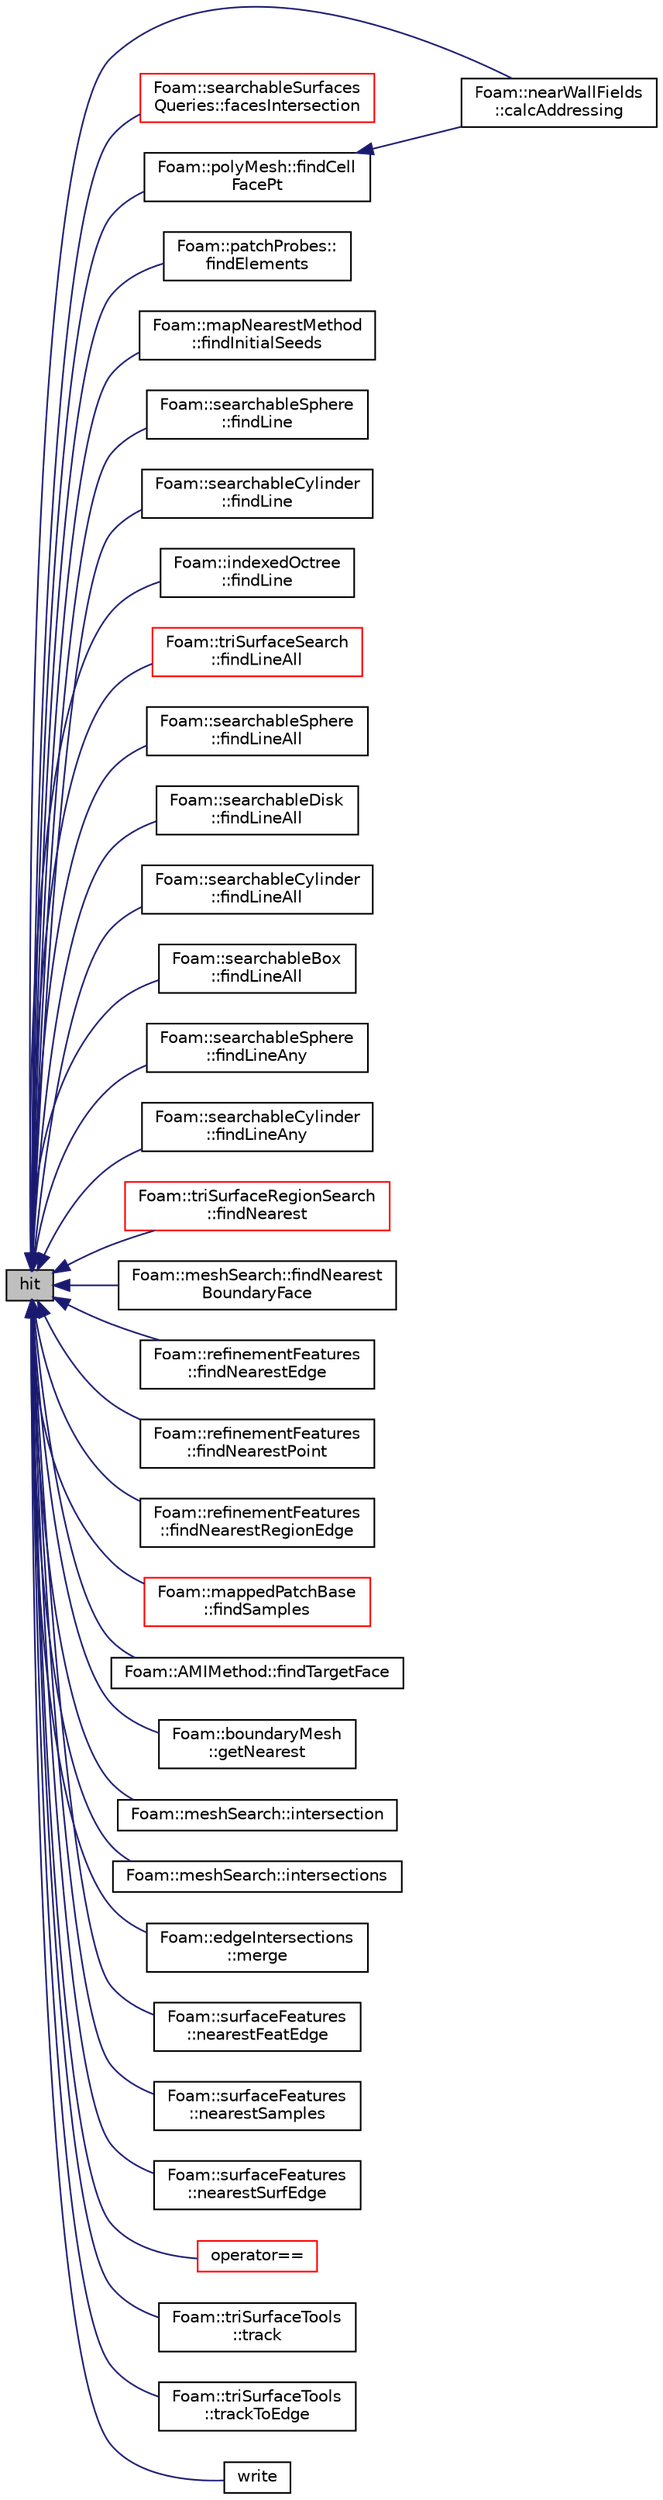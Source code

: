 digraph "hit"
{
  bgcolor="transparent";
  edge [fontname="Helvetica",fontsize="10",labelfontname="Helvetica",labelfontsize="10"];
  node [fontname="Helvetica",fontsize="10",shape=record];
  rankdir="LR";
  Node1 [label="hit",height=0.2,width=0.4,color="black", fillcolor="grey75", style="filled", fontcolor="black"];
  Node1 -> Node2 [dir="back",color="midnightblue",fontsize="10",style="solid",fontname="Helvetica"];
  Node2 [label="Foam::nearWallFields\l::calcAddressing",height=0.2,width=0.4,color="black",URL="$a01580.html#a7097a017d4eac4116d58a3cdbf507891",tooltip="Calculate addressing from cells back to patch faces. "];
  Node1 -> Node3 [dir="back",color="midnightblue",fontsize="10",style="solid",fontname="Helvetica"];
  Node3 [label="Foam::searchableSurfaces\lQueries::facesIntersection",height=0.2,width=0.4,color="red",URL="$a02265.html#acb9d482795efa8a31d55d0234edd47db",tooltip="Calculate point which is on a set of surfaces. WIP. "];
  Node1 -> Node4 [dir="back",color="midnightblue",fontsize="10",style="solid",fontname="Helvetica"];
  Node4 [label="Foam::polyMesh::findCell\lFacePt",height=0.2,width=0.4,color="black",URL="$a01916.html#a7fc563a56fa5a04c0c5a4c32a9669608",tooltip="Find the cell, tetFacei and tetPti for point p. "];
  Node4 -> Node2 [dir="back",color="midnightblue",fontsize="10",style="solid",fontname="Helvetica"];
  Node1 -> Node5 [dir="back",color="midnightblue",fontsize="10",style="solid",fontname="Helvetica"];
  Node5 [label="Foam::patchProbes::\lfindElements",height=0.2,width=0.4,color="black",URL="$a01811.html#a852f621399b6ee1f3467e69a1d5fe8b4",tooltip="Find elements containing patchProbes. "];
  Node1 -> Node6 [dir="back",color="midnightblue",fontsize="10",style="solid",fontname="Helvetica"];
  Node6 [label="Foam::mapNearestMethod\l::findInitialSeeds",height=0.2,width=0.4,color="black",URL="$a01410.html#a2be5fd18fd6867dbc7ad181ed496a9fb",tooltip="Find indices of overlapping cells in src and tgt meshes - returns. "];
  Node1 -> Node7 [dir="back",color="midnightblue",fontsize="10",style="solid",fontname="Helvetica"];
  Node7 [label="Foam::searchableSphere\l::findLine",height=0.2,width=0.4,color="black",URL="$a02258.html#a099df5ddaf17545f9b58aeaceead2dab",tooltip="Find first intersection on segment from start to end. "];
  Node1 -> Node8 [dir="back",color="midnightblue",fontsize="10",style="solid",fontname="Helvetica"];
  Node8 [label="Foam::searchableCylinder\l::findLine",height=0.2,width=0.4,color="black",URL="$a02253.html#a099df5ddaf17545f9b58aeaceead2dab",tooltip="Find first intersection on segment from start to end. "];
  Node1 -> Node9 [dir="back",color="midnightblue",fontsize="10",style="solid",fontname="Helvetica"];
  Node9 [label="Foam::indexedOctree\l::findLine",height=0.2,width=0.4,color="black",URL="$a01054.html#a978a0dc911232f73db03506cdfa115d8"];
  Node1 -> Node10 [dir="back",color="midnightblue",fontsize="10",style="solid",fontname="Helvetica"];
  Node10 [label="Foam::triSurfaceSearch\l::findLineAll",height=0.2,width=0.4,color="red",URL="$a02688.html#a87377ad7cb41ac5234219d6c018f90cf",tooltip="Calculate all intersections from start to end. "];
  Node1 -> Node11 [dir="back",color="midnightblue",fontsize="10",style="solid",fontname="Helvetica"];
  Node11 [label="Foam::searchableSphere\l::findLineAll",height=0.2,width=0.4,color="black",URL="$a02258.html#a37e2ba98fcb9cf045c16104bf2083058",tooltip="Get all intersections in order from start to end. "];
  Node1 -> Node12 [dir="back",color="midnightblue",fontsize="10",style="solid",fontname="Helvetica"];
  Node12 [label="Foam::searchableDisk\l::findLineAll",height=0.2,width=0.4,color="black",URL="$a02254.html#a37e2ba98fcb9cf045c16104bf2083058",tooltip="Get all intersections in order from start to end. "];
  Node1 -> Node13 [dir="back",color="midnightblue",fontsize="10",style="solid",fontname="Helvetica"];
  Node13 [label="Foam::searchableCylinder\l::findLineAll",height=0.2,width=0.4,color="black",URL="$a02253.html#a37e2ba98fcb9cf045c16104bf2083058",tooltip="Get all intersections in order from start to end. "];
  Node1 -> Node14 [dir="back",color="midnightblue",fontsize="10",style="solid",fontname="Helvetica"];
  Node14 [label="Foam::searchableBox\l::findLineAll",height=0.2,width=0.4,color="black",URL="$a02251.html#a37e2ba98fcb9cf045c16104bf2083058",tooltip="Get all intersections in order from start to end. "];
  Node1 -> Node15 [dir="back",color="midnightblue",fontsize="10",style="solid",fontname="Helvetica"];
  Node15 [label="Foam::searchableSphere\l::findLineAny",height=0.2,width=0.4,color="black",URL="$a02258.html#ac65d782c6c6dd90c8a8f260986b64cf4",tooltip="Return any intersection on segment from start to end. "];
  Node1 -> Node16 [dir="back",color="midnightblue",fontsize="10",style="solid",fontname="Helvetica"];
  Node16 [label="Foam::searchableCylinder\l::findLineAny",height=0.2,width=0.4,color="black",URL="$a02253.html#ac65d782c6c6dd90c8a8f260986b64cf4",tooltip="Return any intersection on segment from start to end. "];
  Node1 -> Node17 [dir="back",color="midnightblue",fontsize="10",style="solid",fontname="Helvetica"];
  Node17 [label="Foam::triSurfaceRegionSearch\l::findNearest",height=0.2,width=0.4,color="red",URL="$a02687.html#a69bcd34d73a8f4c3073df951738cfc2a",tooltip="Find the nearest point on the surface out of the regions. "];
  Node1 -> Node18 [dir="back",color="midnightblue",fontsize="10",style="solid",fontname="Helvetica"];
  Node18 [label="Foam::meshSearch::findNearest\lBoundaryFace",height=0.2,width=0.4,color="black",URL="$a01470.html#aae94dae06cef275ce7518d882fc4c4a7",tooltip="Find nearest boundary face. "];
  Node1 -> Node19 [dir="back",color="midnightblue",fontsize="10",style="solid",fontname="Helvetica"];
  Node19 [label="Foam::refinementFeatures\l::findNearestEdge",height=0.2,width=0.4,color="black",URL="$a02111.html#a54a38a30d12368aeb05534de2e216f3d",tooltip="Find nearest point on nearest feature edge. Sets. "];
  Node1 -> Node20 [dir="back",color="midnightblue",fontsize="10",style="solid",fontname="Helvetica"];
  Node20 [label="Foam::refinementFeatures\l::findNearestPoint",height=0.2,width=0.4,color="black",URL="$a02111.html#af325395e896cf5a85e7d72a0c8c34735",tooltip="Find nearest feature point. Sets. "];
  Node1 -> Node21 [dir="back",color="midnightblue",fontsize="10",style="solid",fontname="Helvetica"];
  Node21 [label="Foam::refinementFeatures\l::findNearestRegionEdge",height=0.2,width=0.4,color="black",URL="$a02111.html#a3c1594dfe7daf51065b42d9a71f2305d",tooltip="Find nearest point on nearest region edge. Sets. "];
  Node1 -> Node22 [dir="back",color="midnightblue",fontsize="10",style="solid",fontname="Helvetica"];
  Node22 [label="Foam::mappedPatchBase\l::findSamples",height=0.2,width=0.4,color="red",URL="$a01420.html#af1dadf58aa8d06f7448d1859188f909d",tooltip="Find cells/faces containing samples. "];
  Node1 -> Node23 [dir="back",color="midnightblue",fontsize="10",style="solid",fontname="Helvetica"];
  Node23 [label="Foam::AMIMethod::findTargetFace",height=0.2,width=0.4,color="black",URL="$a00048.html#ab992758354ced7085f77d7d2f01e2741",tooltip="Find face on target patch that overlaps source face. "];
  Node1 -> Node24 [dir="back",color="midnightblue",fontsize="10",style="solid",fontname="Helvetica"];
  Node24 [label="Foam::boundaryMesh\l::getNearest",height=0.2,width=0.4,color="black",URL="$a00151.html#afc0c1d142df9fc42e5efffdf1f144d3a",tooltip="Get bMesh index of nearest face for every boundary face in. "];
  Node1 -> Node25 [dir="back",color="midnightblue",fontsize="10",style="solid",fontname="Helvetica"];
  Node25 [label="Foam::meshSearch::intersection",height=0.2,width=0.4,color="black",URL="$a01470.html#a2631aca19330f06a6f56e58f5095abe0",tooltip="Find first intersection of boundary in segment [pStart, pEnd]. "];
  Node1 -> Node26 [dir="back",color="midnightblue",fontsize="10",style="solid",fontname="Helvetica"];
  Node26 [label="Foam::meshSearch::intersections",height=0.2,width=0.4,color="black",URL="$a01470.html#ac8bf48d32d0edf70564b549a79c0deac",tooltip="Find all intersections of boundary within segment pStart .. pEnd. "];
  Node1 -> Node27 [dir="back",color="midnightblue",fontsize="10",style="solid",fontname="Helvetica"];
  Node27 [label="Foam::edgeIntersections\l::merge",height=0.2,width=0.4,color="black",URL="$a00615.html#a987539e16097f548da5dde54bbc38a40",tooltip="Merge (or override) edge intersection for a subset. "];
  Node1 -> Node28 [dir="back",color="midnightblue",fontsize="10",style="solid",fontname="Helvetica"];
  Node28 [label="Foam::surfaceFeatures\l::nearestFeatEdge",height=0.2,width=0.4,color="black",URL="$a02475.html#a1886e792c1c3df0142ae87adadbd7aef",tooltip="Find nearest feature edge to each surface edge. Uses the. "];
  Node1 -> Node29 [dir="back",color="midnightblue",fontsize="10",style="solid",fontname="Helvetica"];
  Node29 [label="Foam::surfaceFeatures\l::nearestSamples",height=0.2,width=0.4,color="black",URL="$a02475.html#a05b6a62c91ca3d68db42ba635ff1f307",tooltip="Find nearest sample for selected surface points. "];
  Node1 -> Node30 [dir="back",color="midnightblue",fontsize="10",style="solid",fontname="Helvetica"];
  Node30 [label="Foam::surfaceFeatures\l::nearestSurfEdge",height=0.2,width=0.4,color="black",URL="$a02475.html#ac9d88c671fbfe12e0526038fb054c11d",tooltip="Find nearest surface edge (out of selectedEdges) for. "];
  Node1 -> Node31 [dir="back",color="midnightblue",fontsize="10",style="solid",fontname="Helvetica"];
  Node31 [label="operator==",height=0.2,width=0.4,color="red",URL="$a01884.html#aef9ed56f17abfe0ef48bcba7eb52f8bc"];
  Node1 -> Node32 [dir="back",color="midnightblue",fontsize="10",style="solid",fontname="Helvetica"];
  Node32 [label="Foam::triSurfaceTools\l::track",height=0.2,width=0.4,color="black",URL="$a02689.html#af4b1f3e416f4fde67a1e6843a4e1c19e",tooltip="Track from edge to edge across surface. Uses trackToEdge. "];
  Node1 -> Node33 [dir="back",color="midnightblue",fontsize="10",style="solid",fontname="Helvetica"];
  Node33 [label="Foam::triSurfaceTools\l::trackToEdge",height=0.2,width=0.4,color="black",URL="$a02689.html#a6d8fd04b37cd0ac3c45134c26f9ba40c",tooltip="Track on surface to get closer to point. "];
  Node1 -> Node34 [dir="back",color="midnightblue",fontsize="10",style="solid",fontname="Helvetica"];
  Node34 [label="write",height=0.2,width=0.4,color="black",URL="$a01884.html#abc3cd62ff33f4830f9e4cfceed468856"];
}
